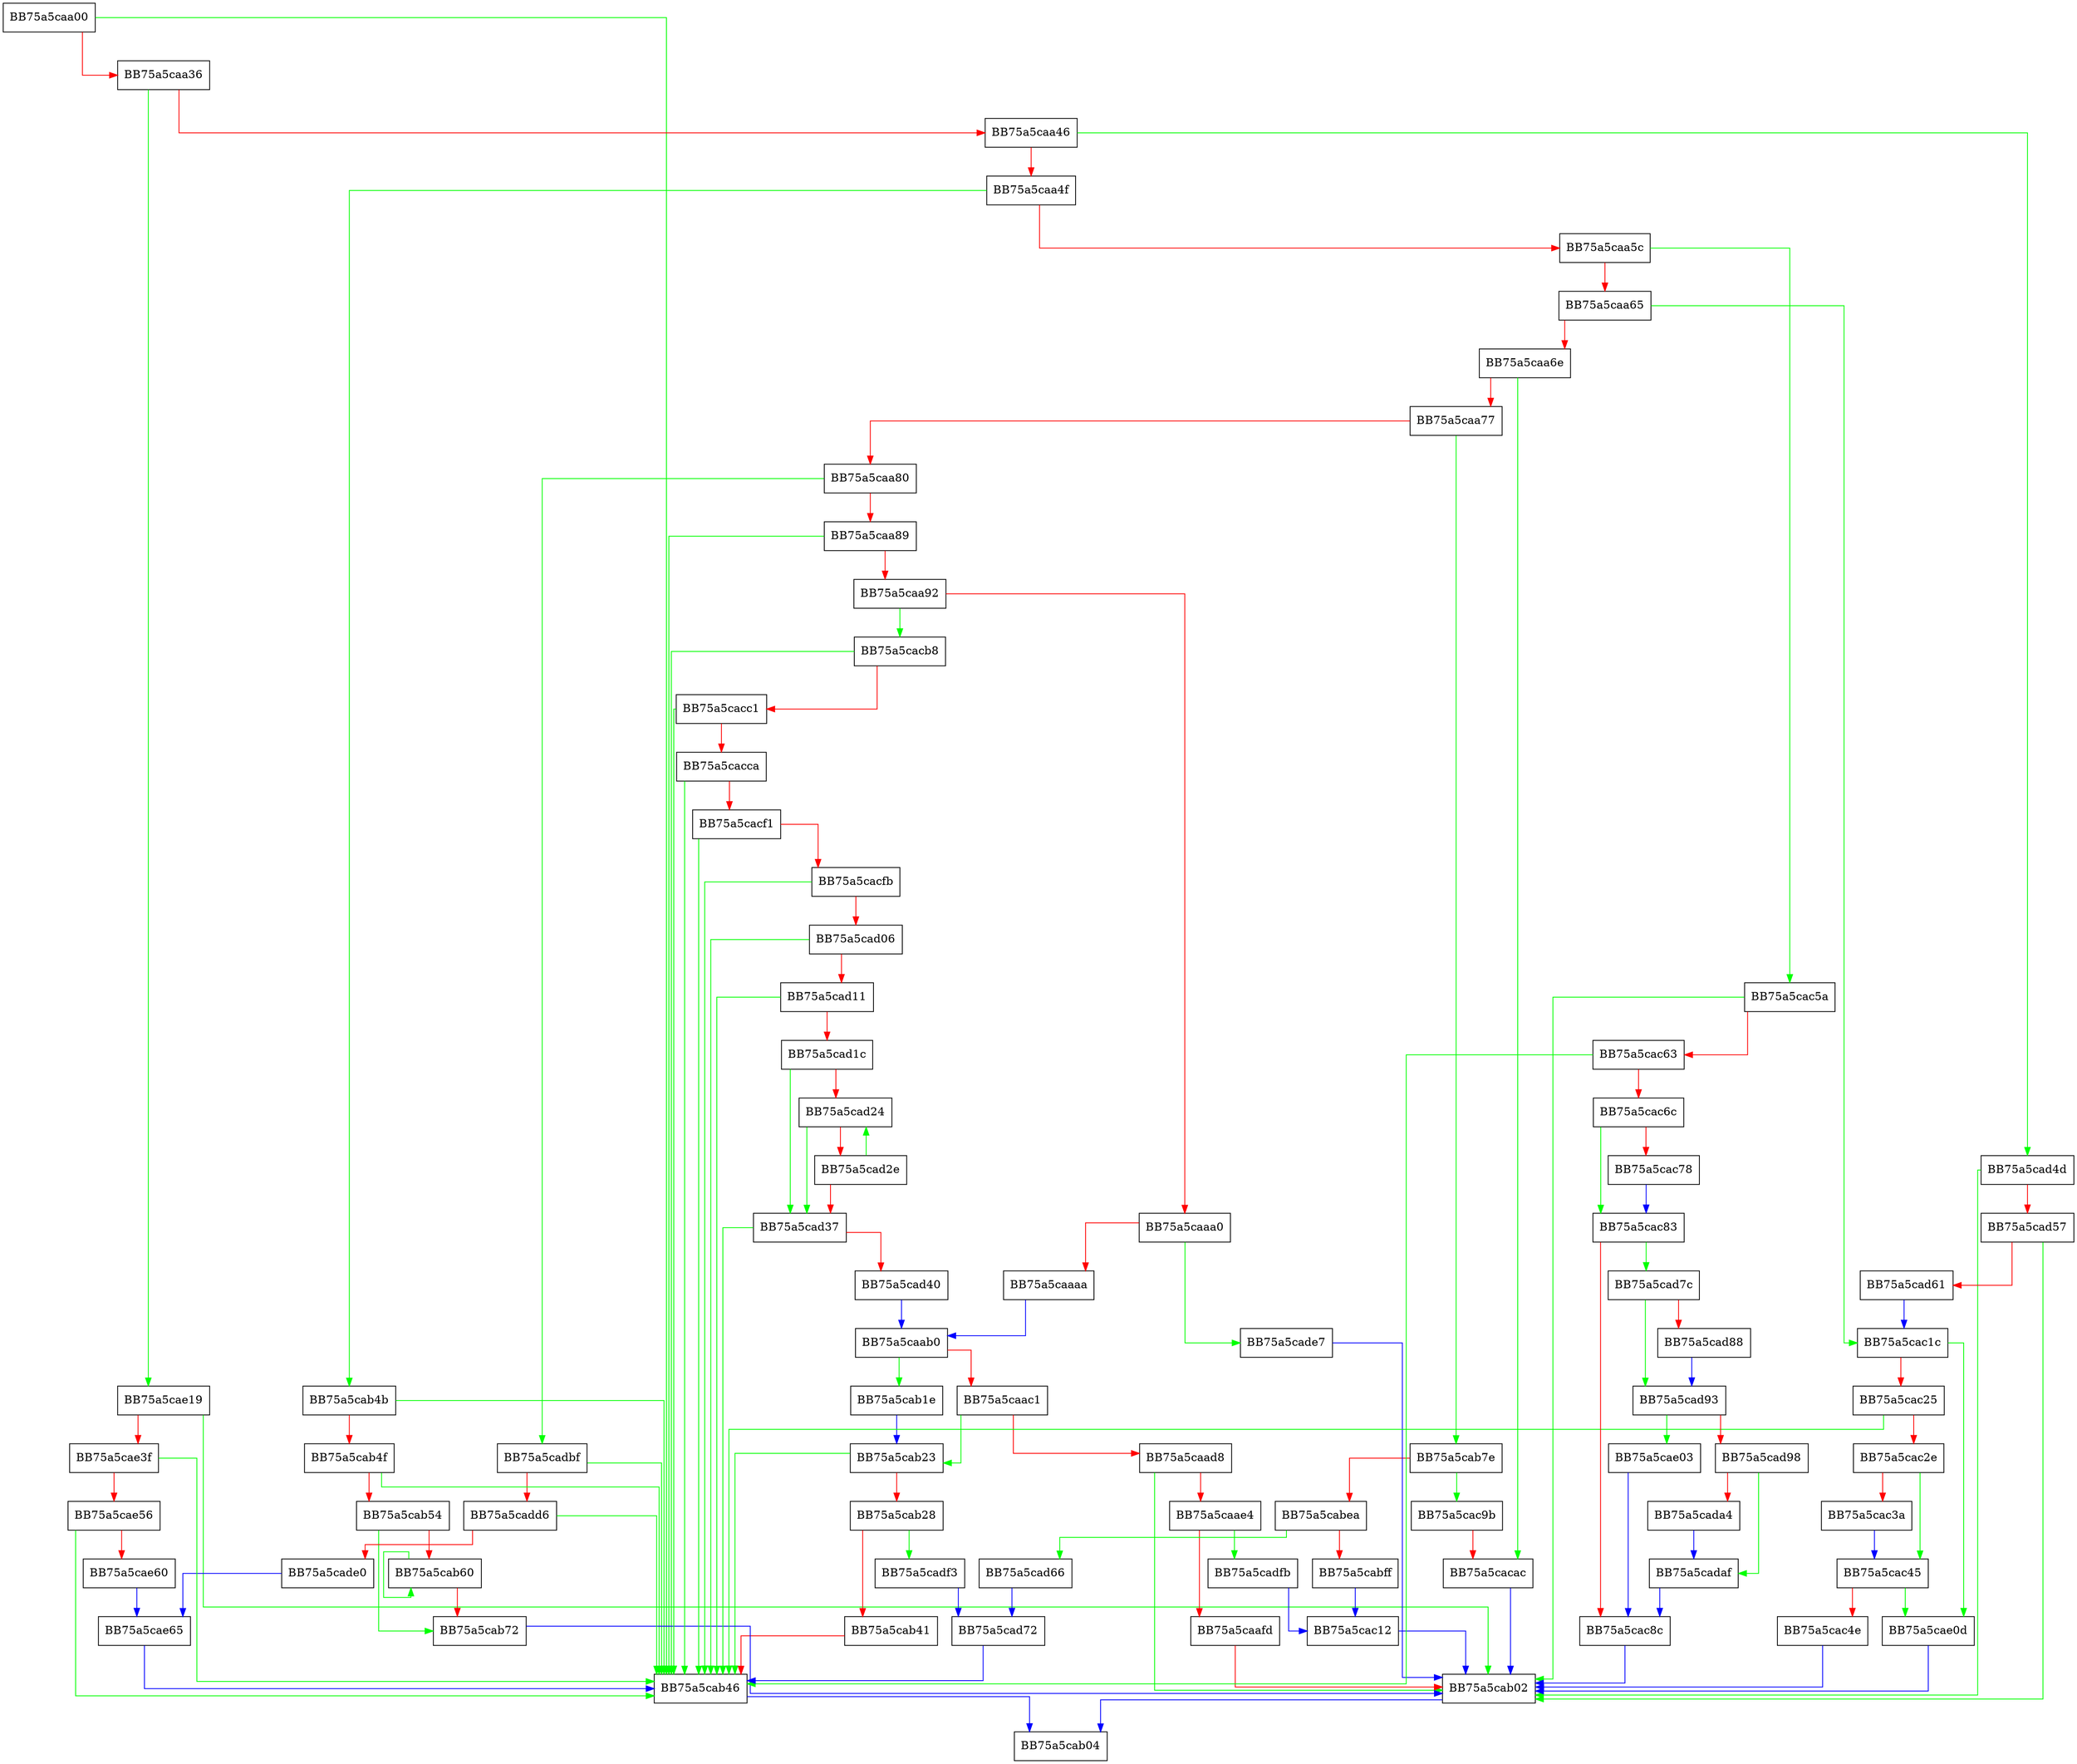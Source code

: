 digraph BinaryElement {
  node [shape="box"];
  graph [splines=ortho];
  BB75a5caa00 -> BB75a5cab46 [color="green"];
  BB75a5caa00 -> BB75a5caa36 [color="red"];
  BB75a5caa36 -> BB75a5cae19 [color="green"];
  BB75a5caa36 -> BB75a5caa46 [color="red"];
  BB75a5caa46 -> BB75a5cad4d [color="green"];
  BB75a5caa46 -> BB75a5caa4f [color="red"];
  BB75a5caa4f -> BB75a5cab4b [color="green"];
  BB75a5caa4f -> BB75a5caa5c [color="red"];
  BB75a5caa5c -> BB75a5cac5a [color="green"];
  BB75a5caa5c -> BB75a5caa65 [color="red"];
  BB75a5caa65 -> BB75a5cac1c [color="green"];
  BB75a5caa65 -> BB75a5caa6e [color="red"];
  BB75a5caa6e -> BB75a5cacac [color="green"];
  BB75a5caa6e -> BB75a5caa77 [color="red"];
  BB75a5caa77 -> BB75a5cab7e [color="green"];
  BB75a5caa77 -> BB75a5caa80 [color="red"];
  BB75a5caa80 -> BB75a5cadbf [color="green"];
  BB75a5caa80 -> BB75a5caa89 [color="red"];
  BB75a5caa89 -> BB75a5cab46 [color="green"];
  BB75a5caa89 -> BB75a5caa92 [color="red"];
  BB75a5caa92 -> BB75a5cacb8 [color="green"];
  BB75a5caa92 -> BB75a5caaa0 [color="red"];
  BB75a5caaa0 -> BB75a5cade7 [color="green"];
  BB75a5caaa0 -> BB75a5caaaa [color="red"];
  BB75a5caaaa -> BB75a5caab0 [color="blue"];
  BB75a5caab0 -> BB75a5cab1e [color="green"];
  BB75a5caab0 -> BB75a5caac1 [color="red"];
  BB75a5caac1 -> BB75a5cab23 [color="green"];
  BB75a5caac1 -> BB75a5caad8 [color="red"];
  BB75a5caad8 -> BB75a5cab02 [color="green"];
  BB75a5caad8 -> BB75a5caae4 [color="red"];
  BB75a5caae4 -> BB75a5cadfb [color="green"];
  BB75a5caae4 -> BB75a5caafd [color="red"];
  BB75a5caafd -> BB75a5cab02 [color="red"];
  BB75a5cab02 -> BB75a5cab04 [color="blue"];
  BB75a5cab1e -> BB75a5cab23 [color="blue"];
  BB75a5cab23 -> BB75a5cab46 [color="green"];
  BB75a5cab23 -> BB75a5cab28 [color="red"];
  BB75a5cab28 -> BB75a5cadf3 [color="green"];
  BB75a5cab28 -> BB75a5cab41 [color="red"];
  BB75a5cab41 -> BB75a5cab46 [color="red"];
  BB75a5cab46 -> BB75a5cab04 [color="blue"];
  BB75a5cab4b -> BB75a5cab46 [color="green"];
  BB75a5cab4b -> BB75a5cab4f [color="red"];
  BB75a5cab4f -> BB75a5cab46 [color="green"];
  BB75a5cab4f -> BB75a5cab54 [color="red"];
  BB75a5cab54 -> BB75a5cab72 [color="green"];
  BB75a5cab54 -> BB75a5cab60 [color="red"];
  BB75a5cab60 -> BB75a5cab60 [color="green"];
  BB75a5cab60 -> BB75a5cab72 [color="red"];
  BB75a5cab72 -> BB75a5cab02 [color="blue"];
  BB75a5cab7e -> BB75a5cac9b [color="green"];
  BB75a5cab7e -> BB75a5cabea [color="red"];
  BB75a5cabea -> BB75a5cad66 [color="green"];
  BB75a5cabea -> BB75a5cabff [color="red"];
  BB75a5cabff -> BB75a5cac12 [color="blue"];
  BB75a5cac12 -> BB75a5cab02 [color="blue"];
  BB75a5cac1c -> BB75a5cae0d [color="green"];
  BB75a5cac1c -> BB75a5cac25 [color="red"];
  BB75a5cac25 -> BB75a5cab46 [color="green"];
  BB75a5cac25 -> BB75a5cac2e [color="red"];
  BB75a5cac2e -> BB75a5cac45 [color="green"];
  BB75a5cac2e -> BB75a5cac3a [color="red"];
  BB75a5cac3a -> BB75a5cac45 [color="blue"];
  BB75a5cac45 -> BB75a5cae0d [color="green"];
  BB75a5cac45 -> BB75a5cac4e [color="red"];
  BB75a5cac4e -> BB75a5cab02 [color="blue"];
  BB75a5cac5a -> BB75a5cab02 [color="green"];
  BB75a5cac5a -> BB75a5cac63 [color="red"];
  BB75a5cac63 -> BB75a5cab46 [color="green"];
  BB75a5cac63 -> BB75a5cac6c [color="red"];
  BB75a5cac6c -> BB75a5cac83 [color="green"];
  BB75a5cac6c -> BB75a5cac78 [color="red"];
  BB75a5cac78 -> BB75a5cac83 [color="blue"];
  BB75a5cac83 -> BB75a5cad7c [color="green"];
  BB75a5cac83 -> BB75a5cac8c [color="red"];
  BB75a5cac8c -> BB75a5cab02 [color="blue"];
  BB75a5cac9b -> BB75a5cacac [color="red"];
  BB75a5cacac -> BB75a5cab02 [color="blue"];
  BB75a5cacb8 -> BB75a5cab46 [color="green"];
  BB75a5cacb8 -> BB75a5cacc1 [color="red"];
  BB75a5cacc1 -> BB75a5cab46 [color="green"];
  BB75a5cacc1 -> BB75a5cacca [color="red"];
  BB75a5cacca -> BB75a5cab46 [color="green"];
  BB75a5cacca -> BB75a5cacf1 [color="red"];
  BB75a5cacf1 -> BB75a5cab46 [color="green"];
  BB75a5cacf1 -> BB75a5cacfb [color="red"];
  BB75a5cacfb -> BB75a5cab46 [color="green"];
  BB75a5cacfb -> BB75a5cad06 [color="red"];
  BB75a5cad06 -> BB75a5cab46 [color="green"];
  BB75a5cad06 -> BB75a5cad11 [color="red"];
  BB75a5cad11 -> BB75a5cab46 [color="green"];
  BB75a5cad11 -> BB75a5cad1c [color="red"];
  BB75a5cad1c -> BB75a5cad37 [color="green"];
  BB75a5cad1c -> BB75a5cad24 [color="red"];
  BB75a5cad24 -> BB75a5cad37 [color="green"];
  BB75a5cad24 -> BB75a5cad2e [color="red"];
  BB75a5cad2e -> BB75a5cad24 [color="green"];
  BB75a5cad2e -> BB75a5cad37 [color="red"];
  BB75a5cad37 -> BB75a5cab46 [color="green"];
  BB75a5cad37 -> BB75a5cad40 [color="red"];
  BB75a5cad40 -> BB75a5caab0 [color="blue"];
  BB75a5cad4d -> BB75a5cab02 [color="green"];
  BB75a5cad4d -> BB75a5cad57 [color="red"];
  BB75a5cad57 -> BB75a5cab02 [color="green"];
  BB75a5cad57 -> BB75a5cad61 [color="red"];
  BB75a5cad61 -> BB75a5cac1c [color="blue"];
  BB75a5cad66 -> BB75a5cad72 [color="blue"];
  BB75a5cad72 -> BB75a5cab46 [color="blue"];
  BB75a5cad7c -> BB75a5cad93 [color="green"];
  BB75a5cad7c -> BB75a5cad88 [color="red"];
  BB75a5cad88 -> BB75a5cad93 [color="blue"];
  BB75a5cad93 -> BB75a5cae03 [color="green"];
  BB75a5cad93 -> BB75a5cad98 [color="red"];
  BB75a5cad98 -> BB75a5cadaf [color="green"];
  BB75a5cad98 -> BB75a5cada4 [color="red"];
  BB75a5cada4 -> BB75a5cadaf [color="blue"];
  BB75a5cadaf -> BB75a5cac8c [color="blue"];
  BB75a5cadbf -> BB75a5cab46 [color="green"];
  BB75a5cadbf -> BB75a5cadd6 [color="red"];
  BB75a5cadd6 -> BB75a5cab46 [color="green"];
  BB75a5cadd6 -> BB75a5cade0 [color="red"];
  BB75a5cade0 -> BB75a5cae65 [color="blue"];
  BB75a5cade7 -> BB75a5cab02 [color="blue"];
  BB75a5cadf3 -> BB75a5cad72 [color="blue"];
  BB75a5cadfb -> BB75a5cac12 [color="blue"];
  BB75a5cae03 -> BB75a5cac8c [color="blue"];
  BB75a5cae0d -> BB75a5cab02 [color="blue"];
  BB75a5cae19 -> BB75a5cab02 [color="green"];
  BB75a5cae19 -> BB75a5cae3f [color="red"];
  BB75a5cae3f -> BB75a5cab46 [color="green"];
  BB75a5cae3f -> BB75a5cae56 [color="red"];
  BB75a5cae56 -> BB75a5cab46 [color="green"];
  BB75a5cae56 -> BB75a5cae60 [color="red"];
  BB75a5cae60 -> BB75a5cae65 [color="blue"];
  BB75a5cae65 -> BB75a5cab46 [color="blue"];
}
